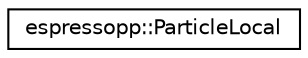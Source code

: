 digraph G
{
  edge [fontname="Helvetica",fontsize="10",labelfontname="Helvetica",labelfontsize="10"];
  node [fontname="Helvetica",fontsize="10",shape=record];
  rankdir="LR";
  Node1 [label="espressopp::ParticleLocal",height=0.2,width=0.4,color="black", fillcolor="white", style="filled",URL="$structespressopp_1_1ParticleLocal.html"];
}

